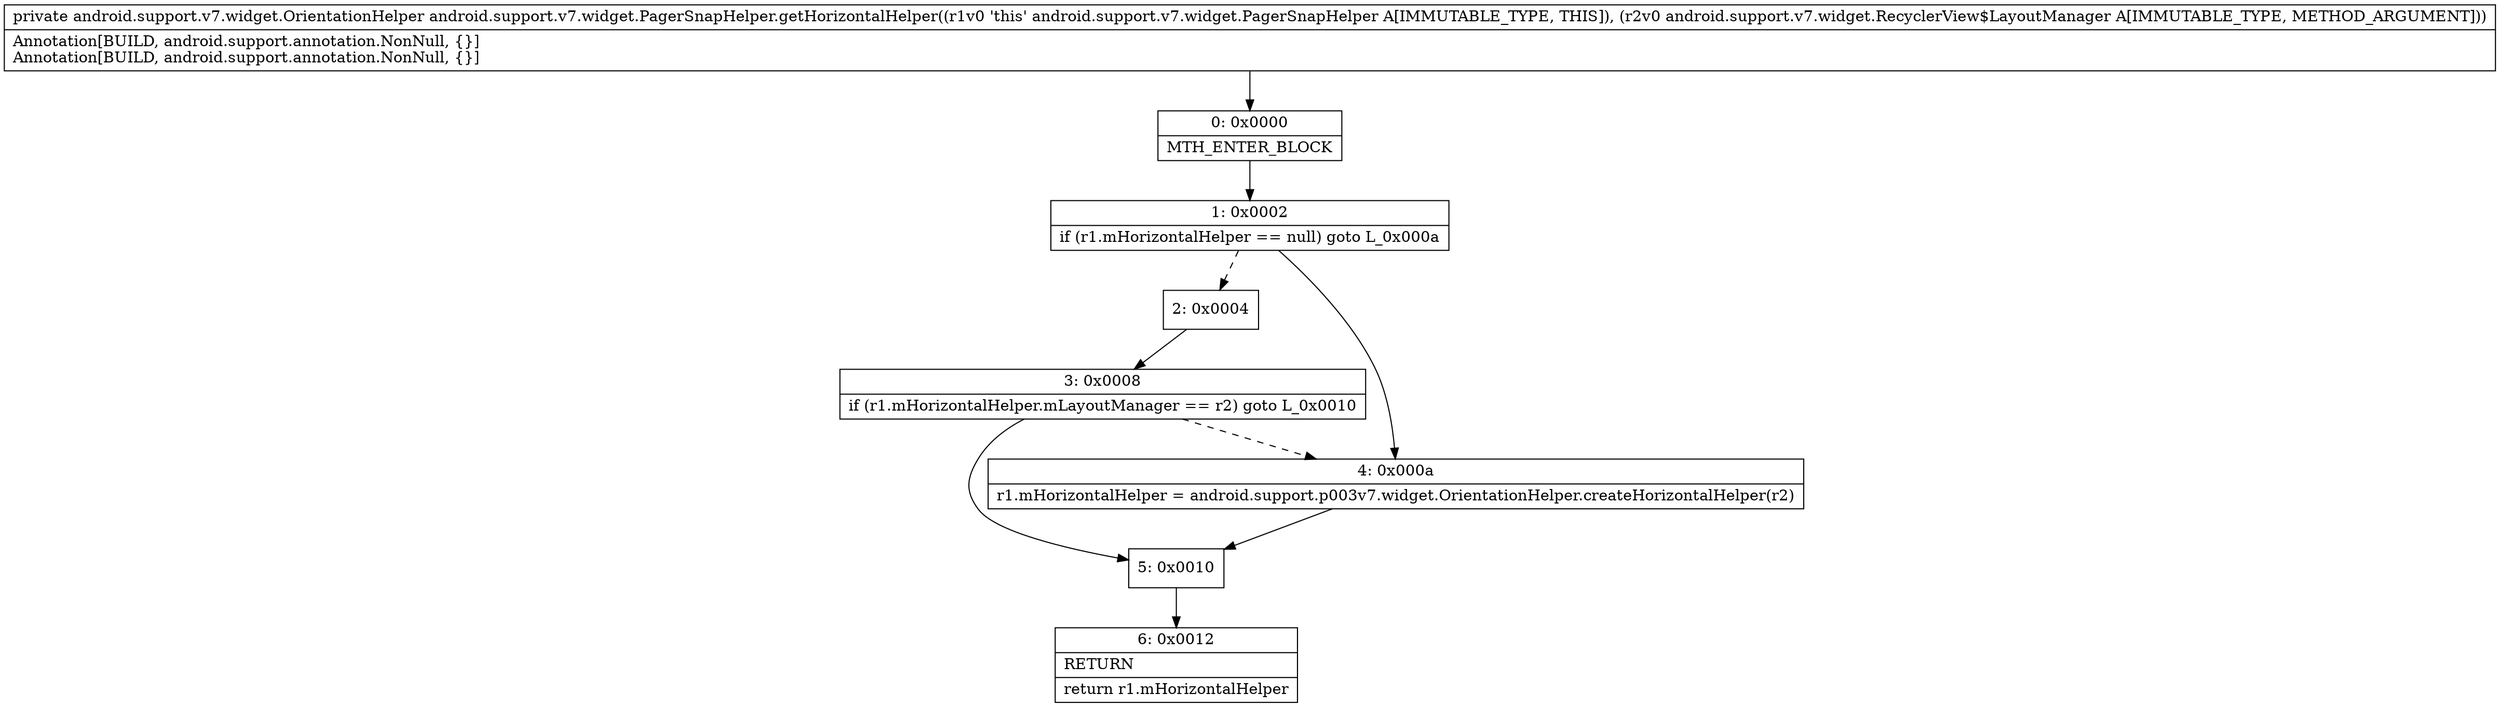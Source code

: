 digraph "CFG forandroid.support.v7.widget.PagerSnapHelper.getHorizontalHelper(Landroid\/support\/v7\/widget\/RecyclerView$LayoutManager;)Landroid\/support\/v7\/widget\/OrientationHelper;" {
Node_0 [shape=record,label="{0\:\ 0x0000|MTH_ENTER_BLOCK\l}"];
Node_1 [shape=record,label="{1\:\ 0x0002|if (r1.mHorizontalHelper == null) goto L_0x000a\l}"];
Node_2 [shape=record,label="{2\:\ 0x0004}"];
Node_3 [shape=record,label="{3\:\ 0x0008|if (r1.mHorizontalHelper.mLayoutManager == r2) goto L_0x0010\l}"];
Node_4 [shape=record,label="{4\:\ 0x000a|r1.mHorizontalHelper = android.support.p003v7.widget.OrientationHelper.createHorizontalHelper(r2)\l}"];
Node_5 [shape=record,label="{5\:\ 0x0010}"];
Node_6 [shape=record,label="{6\:\ 0x0012|RETURN\l|return r1.mHorizontalHelper\l}"];
MethodNode[shape=record,label="{private android.support.v7.widget.OrientationHelper android.support.v7.widget.PagerSnapHelper.getHorizontalHelper((r1v0 'this' android.support.v7.widget.PagerSnapHelper A[IMMUTABLE_TYPE, THIS]), (r2v0 android.support.v7.widget.RecyclerView$LayoutManager A[IMMUTABLE_TYPE, METHOD_ARGUMENT]))  | Annotation[BUILD, android.support.annotation.NonNull, \{\}]\lAnnotation[BUILD, android.support.annotation.NonNull, \{\}]\l}"];
MethodNode -> Node_0;
Node_0 -> Node_1;
Node_1 -> Node_2[style=dashed];
Node_1 -> Node_4;
Node_2 -> Node_3;
Node_3 -> Node_4[style=dashed];
Node_3 -> Node_5;
Node_4 -> Node_5;
Node_5 -> Node_6;
}

